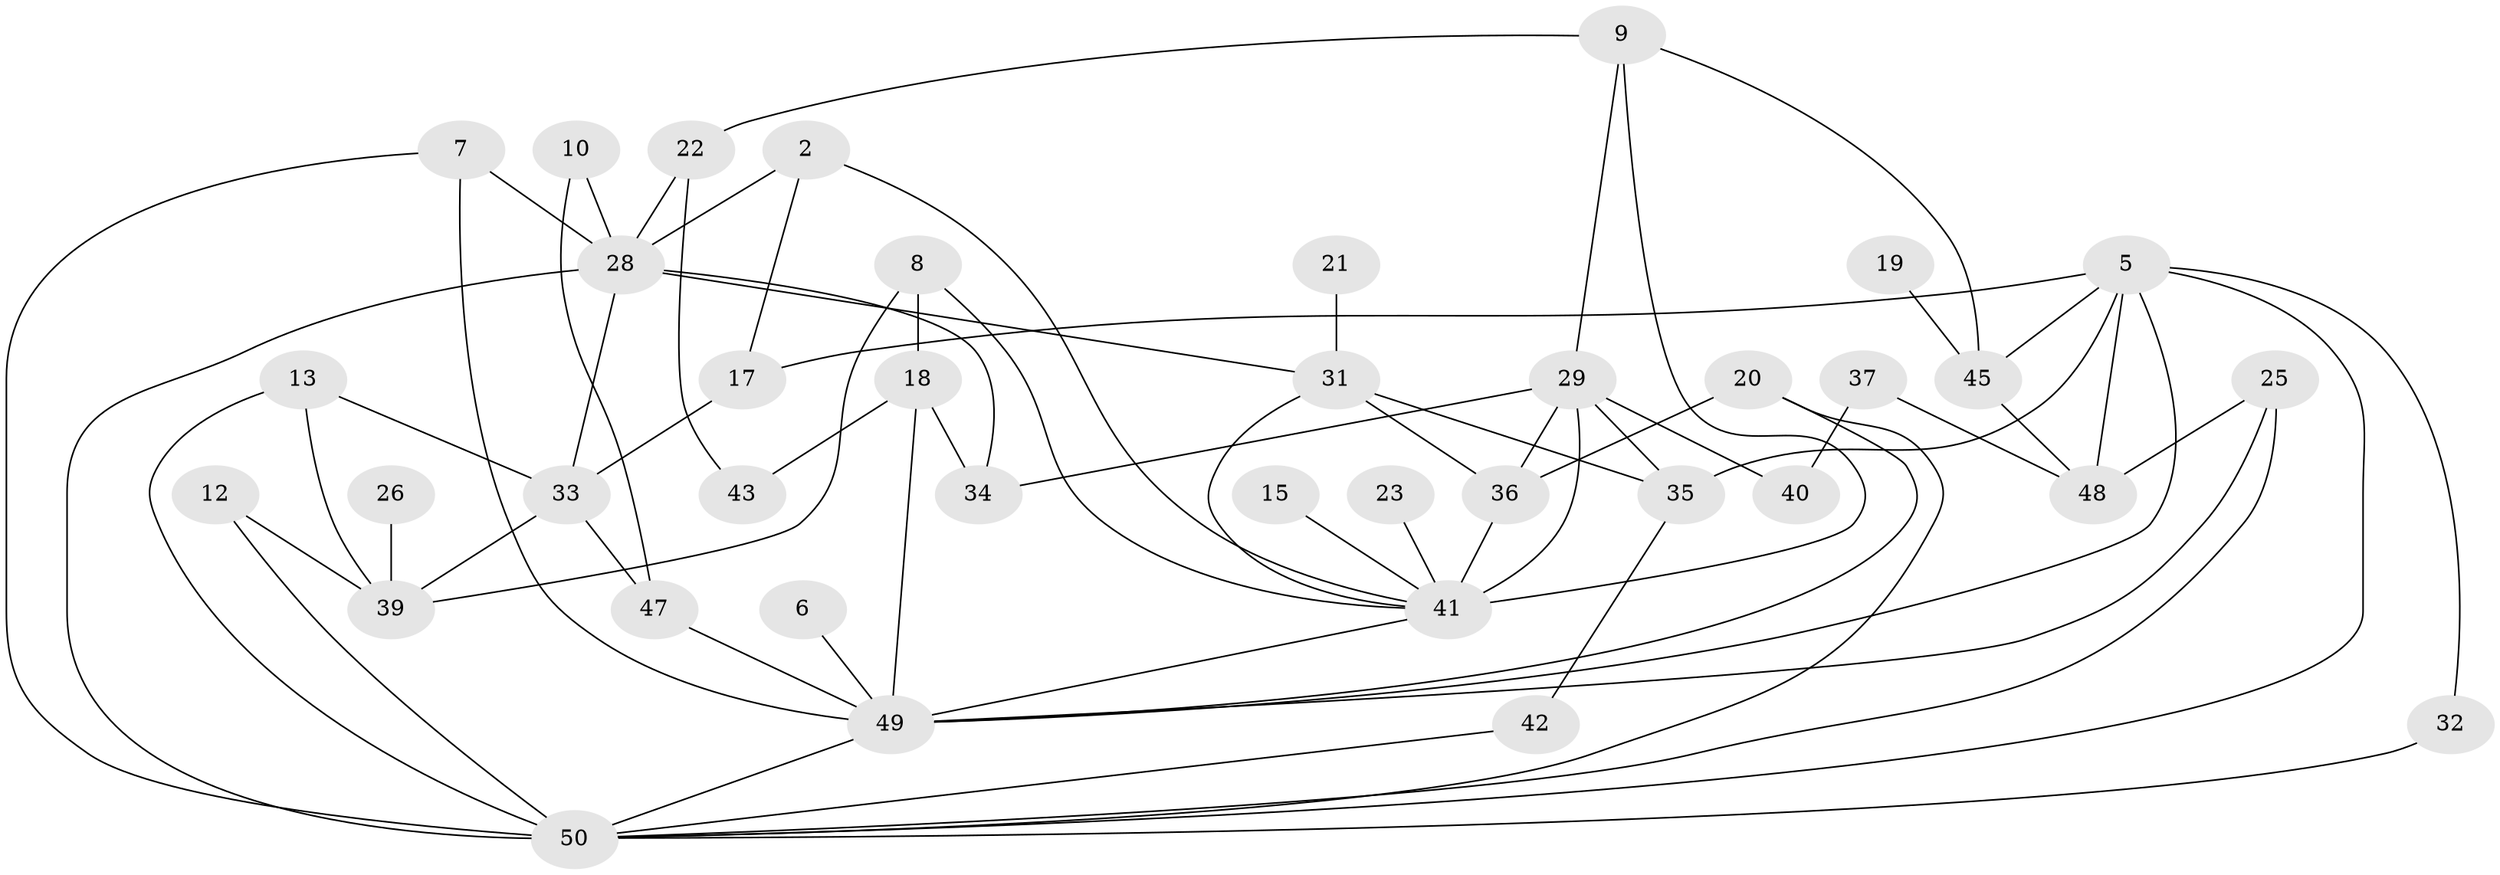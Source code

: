 // original degree distribution, {0: 0.11, 3: 0.2, 5: 0.08, 4: 0.18, 2: 0.24, 1: 0.17, 6: 0.01, 7: 0.01}
// Generated by graph-tools (version 1.1) at 2025/25/03/09/25 03:25:21]
// undirected, 38 vertices, 69 edges
graph export_dot {
graph [start="1"]
  node [color=gray90,style=filled];
  2;
  5;
  6;
  7;
  8;
  9;
  10;
  12;
  13;
  15;
  17;
  18;
  19;
  20;
  21;
  22;
  23;
  25;
  26;
  28;
  29;
  31;
  32;
  33;
  34;
  35;
  36;
  37;
  39;
  40;
  41;
  42;
  43;
  45;
  47;
  48;
  49;
  50;
  2 -- 17 [weight=1.0];
  2 -- 28 [weight=1.0];
  2 -- 41 [weight=1.0];
  5 -- 17 [weight=1.0];
  5 -- 32 [weight=1.0];
  5 -- 35 [weight=1.0];
  5 -- 45 [weight=1.0];
  5 -- 48 [weight=1.0];
  5 -- 49 [weight=1.0];
  5 -- 50 [weight=1.0];
  6 -- 49 [weight=1.0];
  7 -- 28 [weight=1.0];
  7 -- 49 [weight=1.0];
  7 -- 50 [weight=1.0];
  8 -- 18 [weight=1.0];
  8 -- 39 [weight=1.0];
  8 -- 41 [weight=1.0];
  9 -- 22 [weight=1.0];
  9 -- 29 [weight=1.0];
  9 -- 41 [weight=1.0];
  9 -- 45 [weight=1.0];
  10 -- 28 [weight=1.0];
  10 -- 47 [weight=1.0];
  12 -- 39 [weight=1.0];
  12 -- 50 [weight=1.0];
  13 -- 33 [weight=1.0];
  13 -- 39 [weight=1.0];
  13 -- 50 [weight=1.0];
  15 -- 41 [weight=1.0];
  17 -- 33 [weight=1.0];
  18 -- 34 [weight=1.0];
  18 -- 43 [weight=1.0];
  18 -- 49 [weight=1.0];
  19 -- 45 [weight=1.0];
  20 -- 36 [weight=1.0];
  20 -- 49 [weight=1.0];
  20 -- 50 [weight=1.0];
  21 -- 31 [weight=1.0];
  22 -- 28 [weight=2.0];
  22 -- 43 [weight=1.0];
  23 -- 41 [weight=1.0];
  25 -- 48 [weight=1.0];
  25 -- 49 [weight=1.0];
  25 -- 50 [weight=1.0];
  26 -- 39 [weight=1.0];
  28 -- 31 [weight=1.0];
  28 -- 33 [weight=1.0];
  28 -- 34 [weight=1.0];
  28 -- 50 [weight=3.0];
  29 -- 34 [weight=1.0];
  29 -- 35 [weight=1.0];
  29 -- 36 [weight=1.0];
  29 -- 40 [weight=1.0];
  29 -- 41 [weight=4.0];
  31 -- 35 [weight=1.0];
  31 -- 36 [weight=1.0];
  31 -- 41 [weight=1.0];
  32 -- 50 [weight=1.0];
  33 -- 39 [weight=1.0];
  33 -- 47 [weight=1.0];
  35 -- 42 [weight=1.0];
  36 -- 41 [weight=1.0];
  37 -- 40 [weight=1.0];
  37 -- 48 [weight=1.0];
  41 -- 49 [weight=1.0];
  42 -- 50 [weight=1.0];
  45 -- 48 [weight=1.0];
  47 -- 49 [weight=1.0];
  49 -- 50 [weight=1.0];
}
